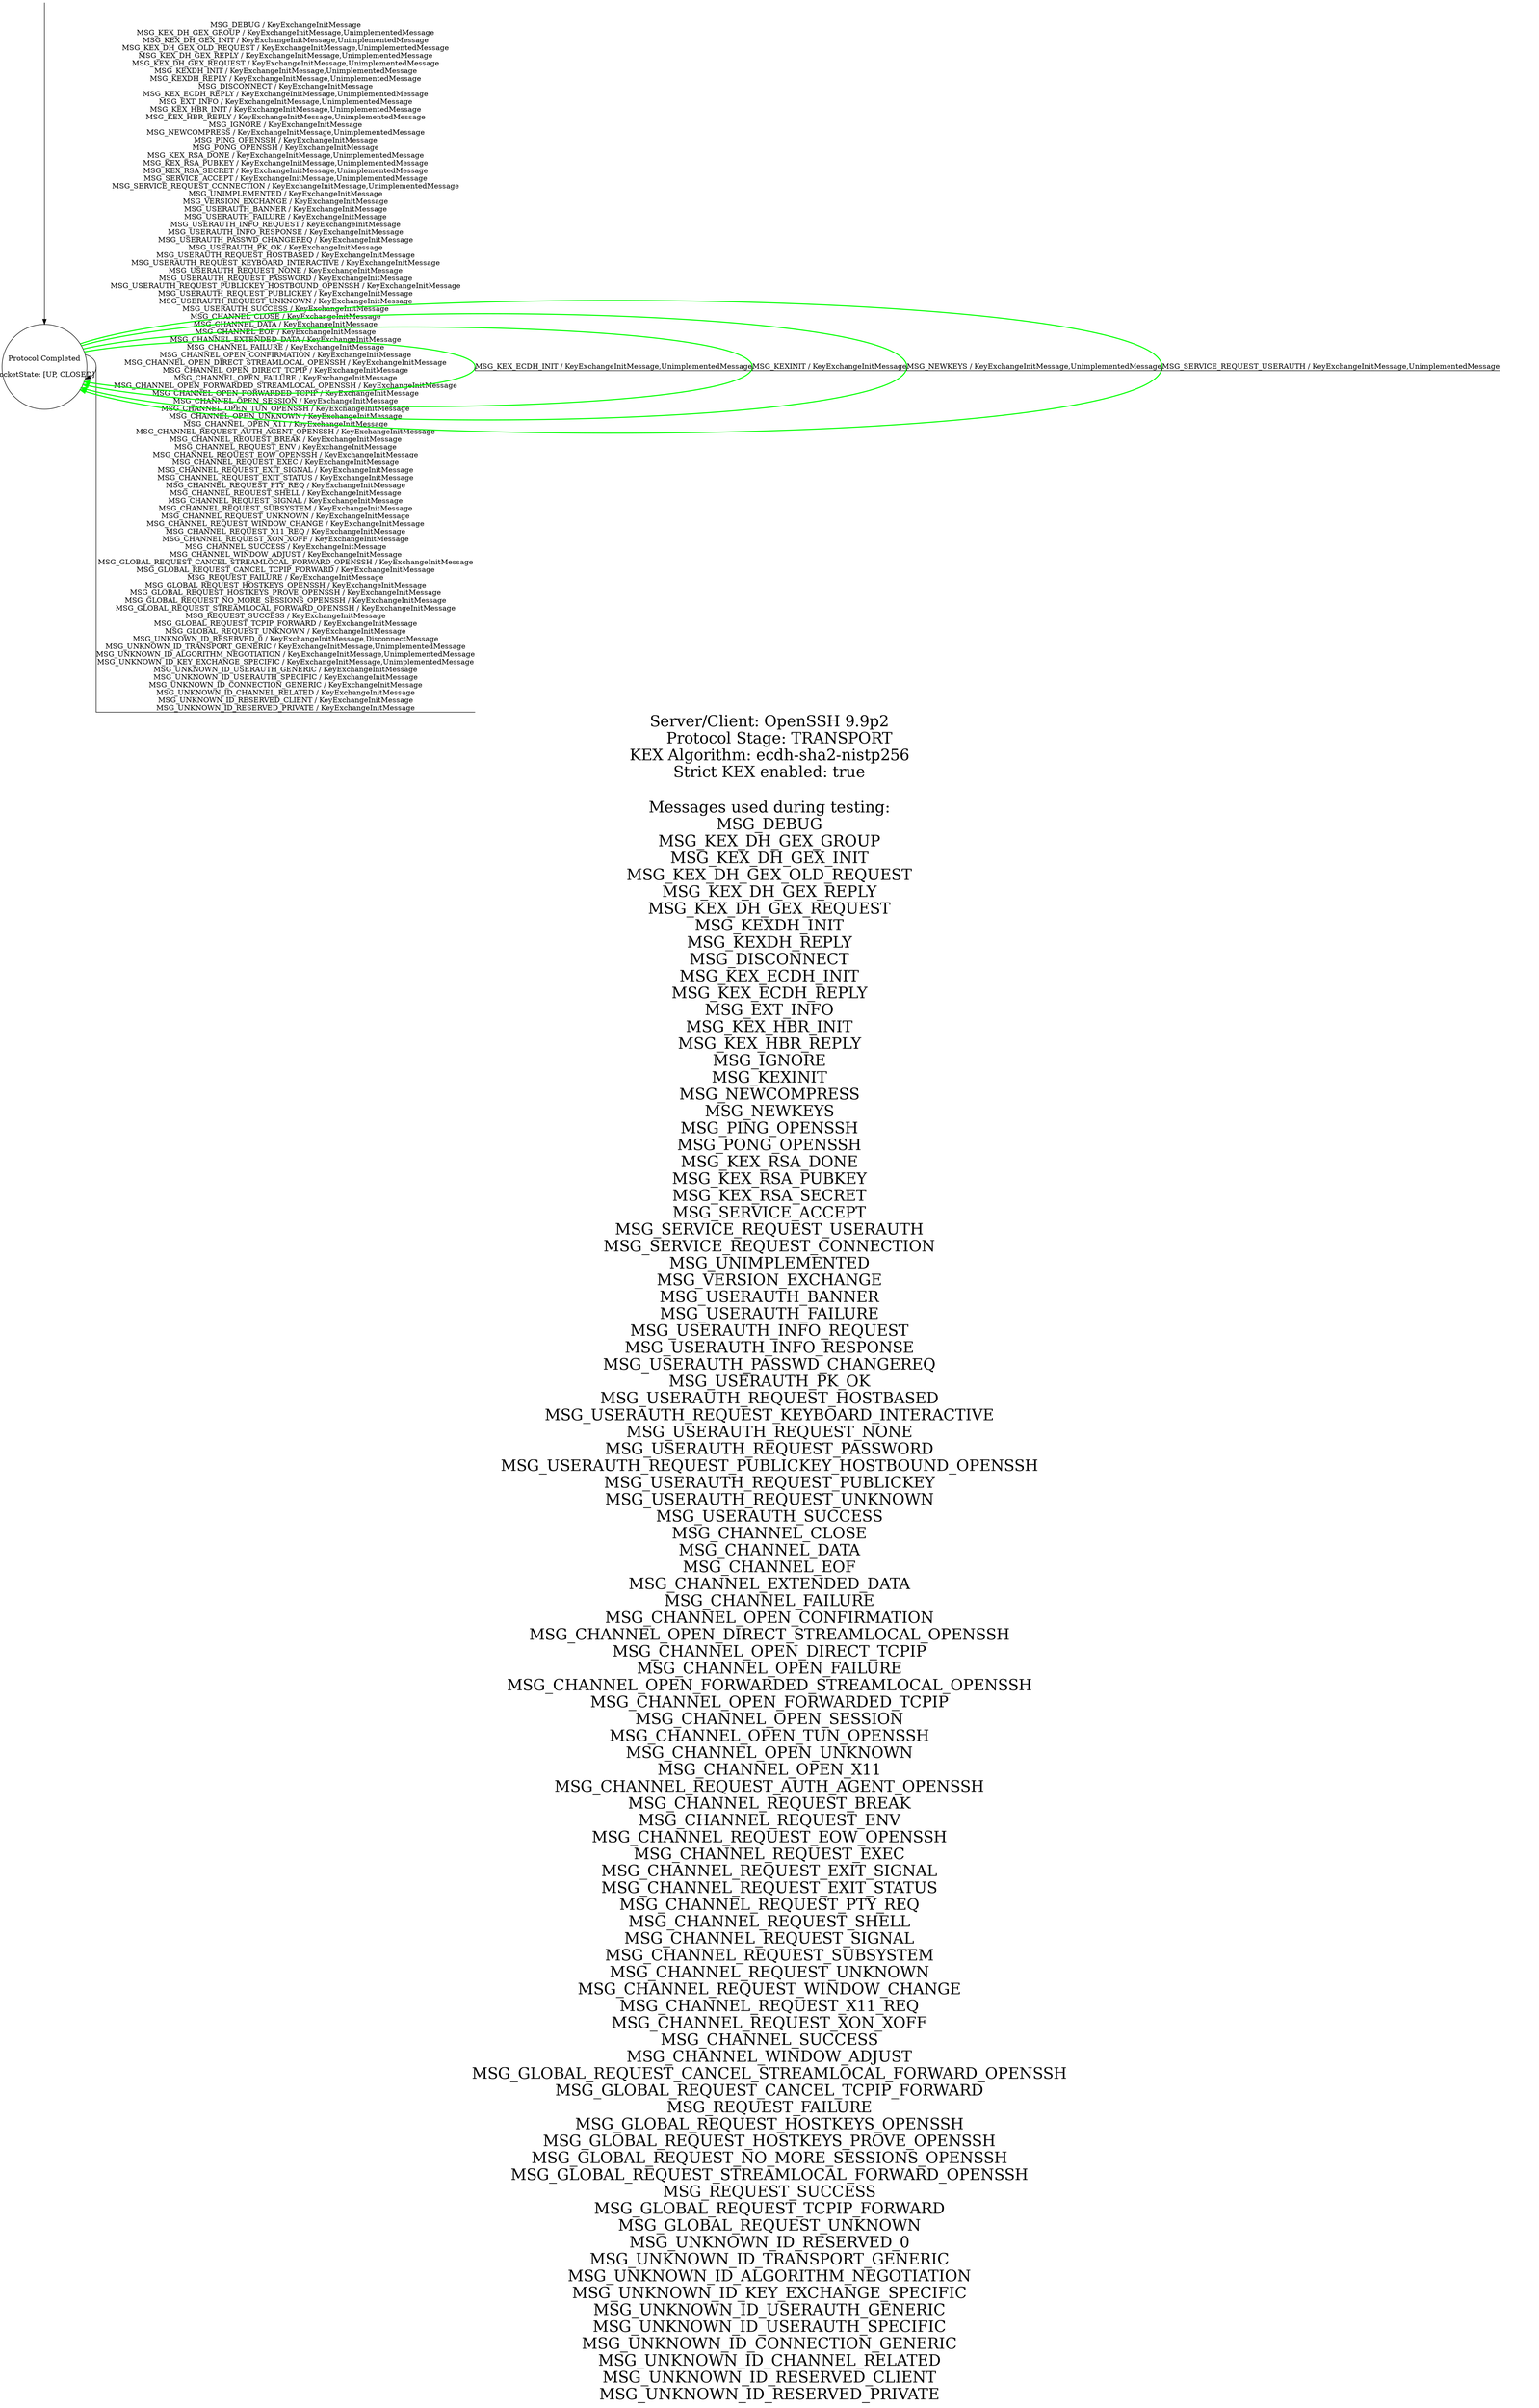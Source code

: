 digraph g {

    labelloc = "b"
    label = "Server/Client: OpenSSH 9.9p2
    Protocol Stage: TRANSPORT
KEX Algorithm: ecdh-sha2-nistp256
Strict KEX enabled: true

 Messages used during testing: 
MSG_DEBUG
MSG_KEX_DH_GEX_GROUP
MSG_KEX_DH_GEX_INIT
MSG_KEX_DH_GEX_OLD_REQUEST
MSG_KEX_DH_GEX_REPLY
MSG_KEX_DH_GEX_REQUEST
MSG_KEXDH_INIT
MSG_KEXDH_REPLY
MSG_DISCONNECT
MSG_KEX_ECDH_INIT
MSG_KEX_ECDH_REPLY
MSG_EXT_INFO
MSG_KEX_HBR_INIT
MSG_KEX_HBR_REPLY
MSG_IGNORE
MSG_KEXINIT
MSG_NEWCOMPRESS
MSG_NEWKEYS
MSG_PING_OPENSSH
MSG_PONG_OPENSSH
MSG_KEX_RSA_DONE
MSG_KEX_RSA_PUBKEY
MSG_KEX_RSA_SECRET
MSG_SERVICE_ACCEPT
MSG_SERVICE_REQUEST_USERAUTH
MSG_SERVICE_REQUEST_CONNECTION
MSG_UNIMPLEMENTED
MSG_VERSION_EXCHANGE
MSG_USERAUTH_BANNER
MSG_USERAUTH_FAILURE
MSG_USERAUTH_INFO_REQUEST
MSG_USERAUTH_INFO_RESPONSE
MSG_USERAUTH_PASSWD_CHANGEREQ
MSG_USERAUTH_PK_OK
MSG_USERAUTH_REQUEST_HOSTBASED
MSG_USERAUTH_REQUEST_KEYBOARD_INTERACTIVE
MSG_USERAUTH_REQUEST_NONE
MSG_USERAUTH_REQUEST_PASSWORD
MSG_USERAUTH_REQUEST_PUBLICKEY_HOSTBOUND_OPENSSH
MSG_USERAUTH_REQUEST_PUBLICKEY
MSG_USERAUTH_REQUEST_UNKNOWN
MSG_USERAUTH_SUCCESS
MSG_CHANNEL_CLOSE
MSG_CHANNEL_DATA
MSG_CHANNEL_EOF
MSG_CHANNEL_EXTENDED_DATA
MSG_CHANNEL_FAILURE
MSG_CHANNEL_OPEN_CONFIRMATION
MSG_CHANNEL_OPEN_DIRECT_STREAMLOCAL_OPENSSH
MSG_CHANNEL_OPEN_DIRECT_TCPIP
MSG_CHANNEL_OPEN_FAILURE
MSG_CHANNEL_OPEN_FORWARDED_STREAMLOCAL_OPENSSH
MSG_CHANNEL_OPEN_FORWARDED_TCPIP
MSG_CHANNEL_OPEN_SESSION
MSG_CHANNEL_OPEN_TUN_OPENSSH
MSG_CHANNEL_OPEN_UNKNOWN
MSG_CHANNEL_OPEN_X11
MSG_CHANNEL_REQUEST_AUTH_AGENT_OPENSSH
MSG_CHANNEL_REQUEST_BREAK
MSG_CHANNEL_REQUEST_ENV
MSG_CHANNEL_REQUEST_EOW_OPENSSH
MSG_CHANNEL_REQUEST_EXEC
MSG_CHANNEL_REQUEST_EXIT_SIGNAL
MSG_CHANNEL_REQUEST_EXIT_STATUS
MSG_CHANNEL_REQUEST_PTY_REQ
MSG_CHANNEL_REQUEST_SHELL
MSG_CHANNEL_REQUEST_SIGNAL
MSG_CHANNEL_REQUEST_SUBSYSTEM
MSG_CHANNEL_REQUEST_UNKNOWN
MSG_CHANNEL_REQUEST_WINDOW_CHANGE
MSG_CHANNEL_REQUEST_X11_REQ
MSG_CHANNEL_REQUEST_XON_XOFF
MSG_CHANNEL_SUCCESS
MSG_CHANNEL_WINDOW_ADJUST
MSG_GLOBAL_REQUEST_CANCEL_STREAMLOCAL_FORWARD_OPENSSH
MSG_GLOBAL_REQUEST_CANCEL_TCPIP_FORWARD
MSG_REQUEST_FAILURE
MSG_GLOBAL_REQUEST_HOSTKEYS_OPENSSH
MSG_GLOBAL_REQUEST_HOSTKEYS_PROVE_OPENSSH
MSG_GLOBAL_REQUEST_NO_MORE_SESSIONS_OPENSSH
MSG_GLOBAL_REQUEST_STREAMLOCAL_FORWARD_OPENSSH
MSG_REQUEST_SUCCESS
MSG_GLOBAL_REQUEST_TCPIP_FORWARD
MSG_GLOBAL_REQUEST_UNKNOWN
MSG_UNKNOWN_ID_RESERVED_0
MSG_UNKNOWN_ID_TRANSPORT_GENERIC
MSG_UNKNOWN_ID_ALGORITHM_NEGOTIATION
MSG_UNKNOWN_ID_KEY_EXCHANGE_SPECIFIC
MSG_UNKNOWN_ID_USERAUTH_GENERIC
MSG_UNKNOWN_ID_USERAUTH_SPECIFIC
MSG_UNKNOWN_ID_CONNECTION_GENERIC
MSG_UNKNOWN_ID_CHANNEL_RELATED
MSG_UNKNOWN_ID_RESERVED_CLIENT
MSG_UNKNOWN_ID_RESERVED_PRIVATE
"
    fontsize = 30
    edge[decorate="true"]

	s0 [shape="circle" width="2.3" label="Protocol Completed

SocketState: [UP, CLOSED]" fixedsize="true" height="2.3"];
	s0 -> s0 [label="MSG_DEBUG / KeyExchangeInitMessage
MSG_KEX_DH_GEX_GROUP / KeyExchangeInitMessage,UnimplementedMessage
MSG_KEX_DH_GEX_INIT / KeyExchangeInitMessage,UnimplementedMessage
MSG_KEX_DH_GEX_OLD_REQUEST / KeyExchangeInitMessage,UnimplementedMessage
MSG_KEX_DH_GEX_REPLY / KeyExchangeInitMessage,UnimplementedMessage
MSG_KEX_DH_GEX_REQUEST / KeyExchangeInitMessage,UnimplementedMessage
MSG_KEXDH_INIT / KeyExchangeInitMessage,UnimplementedMessage
MSG_KEXDH_REPLY / KeyExchangeInitMessage,UnimplementedMessage
MSG_DISCONNECT / KeyExchangeInitMessage
MSG_KEX_ECDH_REPLY / KeyExchangeInitMessage,UnimplementedMessage
MSG_EXT_INFO / KeyExchangeInitMessage,UnimplementedMessage
MSG_KEX_HBR_INIT / KeyExchangeInitMessage,UnimplementedMessage
MSG_KEX_HBR_REPLY / KeyExchangeInitMessage,UnimplementedMessage
MSG_IGNORE / KeyExchangeInitMessage
MSG_NEWCOMPRESS / KeyExchangeInitMessage,UnimplementedMessage
MSG_PING_OPENSSH / KeyExchangeInitMessage
MSG_PONG_OPENSSH / KeyExchangeInitMessage
MSG_KEX_RSA_DONE / KeyExchangeInitMessage,UnimplementedMessage
MSG_KEX_RSA_PUBKEY / KeyExchangeInitMessage,UnimplementedMessage
MSG_KEX_RSA_SECRET / KeyExchangeInitMessage,UnimplementedMessage
MSG_SERVICE_ACCEPT / KeyExchangeInitMessage,UnimplementedMessage
MSG_SERVICE_REQUEST_CONNECTION / KeyExchangeInitMessage,UnimplementedMessage
MSG_UNIMPLEMENTED / KeyExchangeInitMessage
MSG_VERSION_EXCHANGE / KeyExchangeInitMessage
MSG_USERAUTH_BANNER / KeyExchangeInitMessage
MSG_USERAUTH_FAILURE / KeyExchangeInitMessage
MSG_USERAUTH_INFO_REQUEST / KeyExchangeInitMessage
MSG_USERAUTH_INFO_RESPONSE / KeyExchangeInitMessage
MSG_USERAUTH_PASSWD_CHANGEREQ / KeyExchangeInitMessage
MSG_USERAUTH_PK_OK / KeyExchangeInitMessage
MSG_USERAUTH_REQUEST_HOSTBASED / KeyExchangeInitMessage
MSG_USERAUTH_REQUEST_KEYBOARD_INTERACTIVE / KeyExchangeInitMessage
MSG_USERAUTH_REQUEST_NONE / KeyExchangeInitMessage
MSG_USERAUTH_REQUEST_PASSWORD / KeyExchangeInitMessage
MSG_USERAUTH_REQUEST_PUBLICKEY_HOSTBOUND_OPENSSH / KeyExchangeInitMessage
MSG_USERAUTH_REQUEST_PUBLICKEY / KeyExchangeInitMessage
MSG_USERAUTH_REQUEST_UNKNOWN / KeyExchangeInitMessage
MSG_USERAUTH_SUCCESS / KeyExchangeInitMessage
MSG_CHANNEL_CLOSE / KeyExchangeInitMessage
MSG_CHANNEL_DATA / KeyExchangeInitMessage
MSG_CHANNEL_EOF / KeyExchangeInitMessage
MSG_CHANNEL_EXTENDED_DATA / KeyExchangeInitMessage
MSG_CHANNEL_FAILURE / KeyExchangeInitMessage
MSG_CHANNEL_OPEN_CONFIRMATION / KeyExchangeInitMessage
MSG_CHANNEL_OPEN_DIRECT_STREAMLOCAL_OPENSSH / KeyExchangeInitMessage
MSG_CHANNEL_OPEN_DIRECT_TCPIP / KeyExchangeInitMessage
MSG_CHANNEL_OPEN_FAILURE / KeyExchangeInitMessage
MSG_CHANNEL_OPEN_FORWARDED_STREAMLOCAL_OPENSSH / KeyExchangeInitMessage
MSG_CHANNEL_OPEN_FORWARDED_TCPIP / KeyExchangeInitMessage
MSG_CHANNEL_OPEN_SESSION / KeyExchangeInitMessage
MSG_CHANNEL_OPEN_TUN_OPENSSH / KeyExchangeInitMessage
MSG_CHANNEL_OPEN_UNKNOWN / KeyExchangeInitMessage
MSG_CHANNEL_OPEN_X11 / KeyExchangeInitMessage
MSG_CHANNEL_REQUEST_AUTH_AGENT_OPENSSH / KeyExchangeInitMessage
MSG_CHANNEL_REQUEST_BREAK / KeyExchangeInitMessage
MSG_CHANNEL_REQUEST_ENV / KeyExchangeInitMessage
MSG_CHANNEL_REQUEST_EOW_OPENSSH / KeyExchangeInitMessage
MSG_CHANNEL_REQUEST_EXEC / KeyExchangeInitMessage
MSG_CHANNEL_REQUEST_EXIT_SIGNAL / KeyExchangeInitMessage
MSG_CHANNEL_REQUEST_EXIT_STATUS / KeyExchangeInitMessage
MSG_CHANNEL_REQUEST_PTY_REQ / KeyExchangeInitMessage
MSG_CHANNEL_REQUEST_SHELL / KeyExchangeInitMessage
MSG_CHANNEL_REQUEST_SIGNAL / KeyExchangeInitMessage
MSG_CHANNEL_REQUEST_SUBSYSTEM / KeyExchangeInitMessage
MSG_CHANNEL_REQUEST_UNKNOWN / KeyExchangeInitMessage
MSG_CHANNEL_REQUEST_WINDOW_CHANGE / KeyExchangeInitMessage
MSG_CHANNEL_REQUEST_X11_REQ / KeyExchangeInitMessage
MSG_CHANNEL_REQUEST_XON_XOFF / KeyExchangeInitMessage
MSG_CHANNEL_SUCCESS / KeyExchangeInitMessage
MSG_CHANNEL_WINDOW_ADJUST / KeyExchangeInitMessage
MSG_GLOBAL_REQUEST_CANCEL_STREAMLOCAL_FORWARD_OPENSSH / KeyExchangeInitMessage
MSG_GLOBAL_REQUEST_CANCEL_TCPIP_FORWARD / KeyExchangeInitMessage
MSG_REQUEST_FAILURE / KeyExchangeInitMessage
MSG_GLOBAL_REQUEST_HOSTKEYS_OPENSSH / KeyExchangeInitMessage
MSG_GLOBAL_REQUEST_HOSTKEYS_PROVE_OPENSSH / KeyExchangeInitMessage
MSG_GLOBAL_REQUEST_NO_MORE_SESSIONS_OPENSSH / KeyExchangeInitMessage
MSG_GLOBAL_REQUEST_STREAMLOCAL_FORWARD_OPENSSH / KeyExchangeInitMessage
MSG_REQUEST_SUCCESS / KeyExchangeInitMessage
MSG_GLOBAL_REQUEST_TCPIP_FORWARD / KeyExchangeInitMessage
MSG_GLOBAL_REQUEST_UNKNOWN / KeyExchangeInitMessage
MSG_UNKNOWN_ID_RESERVED_0 / KeyExchangeInitMessage,DisconnectMessage
MSG_UNKNOWN_ID_TRANSPORT_GENERIC / KeyExchangeInitMessage,UnimplementedMessage
MSG_UNKNOWN_ID_ALGORITHM_NEGOTIATION / KeyExchangeInitMessage,UnimplementedMessage
MSG_UNKNOWN_ID_KEY_EXCHANGE_SPECIFIC / KeyExchangeInitMessage,UnimplementedMessage
MSG_UNKNOWN_ID_USERAUTH_GENERIC / KeyExchangeInitMessage
MSG_UNKNOWN_ID_USERAUTH_SPECIFIC / KeyExchangeInitMessage
MSG_UNKNOWN_ID_CONNECTION_GENERIC / KeyExchangeInitMessage
MSG_UNKNOWN_ID_CHANNEL_RELATED / KeyExchangeInitMessage
MSG_UNKNOWN_ID_RESERVED_CLIENT / KeyExchangeInitMessage
MSG_UNKNOWN_ID_RESERVED_PRIVATE / KeyExchangeInitMessage"];
	s0 -> s0 [color="GREEN" style="bold" label="MSG_KEX_ECDH_INIT / KeyExchangeInitMessage,UnimplementedMessage"];
	s0 -> s0 [color="GREEN" style="bold" label="MSG_KEXINIT / KeyExchangeInitMessage"];
	s0 -> s0 [color="GREEN" style="bold" label="MSG_NEWKEYS / KeyExchangeInitMessage,UnimplementedMessage"];
	s0 -> s0 [color="GREEN" style="bold" label="MSG_SERVICE_REQUEST_USERAUTH / KeyExchangeInitMessage,UnimplementedMessage"];

__start0 [label="" shape="none" width="0" height="0"];
__start0 -> s0;

}

